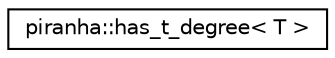 digraph "Graphical Class Hierarchy"
{
  edge [fontname="Helvetica",fontsize="10",labelfontname="Helvetica",labelfontsize="10"];
  node [fontname="Helvetica",fontsize="10",shape=record];
  rankdir="LR";
  Node0 [label="piranha::has_t_degree\< T \>",height=0.2,width=0.4,color="black", fillcolor="white", style="filled",URL="$classpiranha_1_1has__t__degree.html",tooltip="Type trait to detect if type has a trigonometric degree property. "];
}
